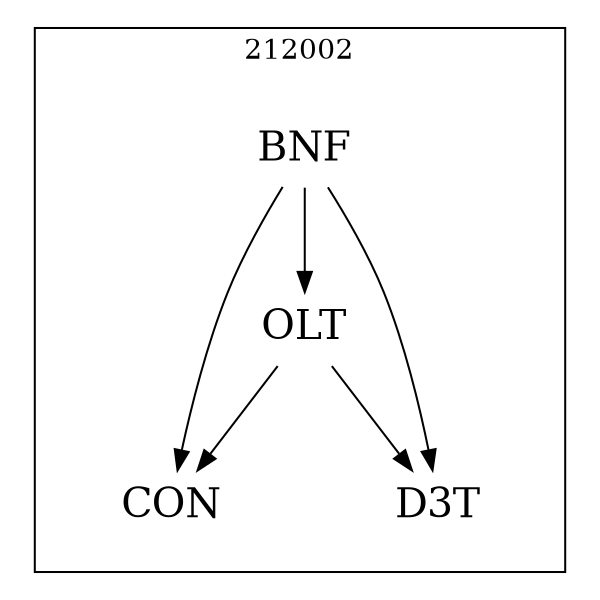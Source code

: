 strict digraph DAGS {
	size = "4,4!" ; ratio ="fill"; subgraph cluster_0{
			labeldoc = "t";
			label = "212002";node	[label= CON, shape = plaintext, fontsize=20] CON;node	[label= BNF, shape = plaintext, fontsize=20] BNF;node	[label= D3T, shape = plaintext, fontsize=20] D3T;node	[label= OLT, shape = plaintext, fontsize=20] OLT;
BNF->CON;
BNF->D3T;
BNF->OLT;
OLT->CON;
OLT->D3T;
	}}